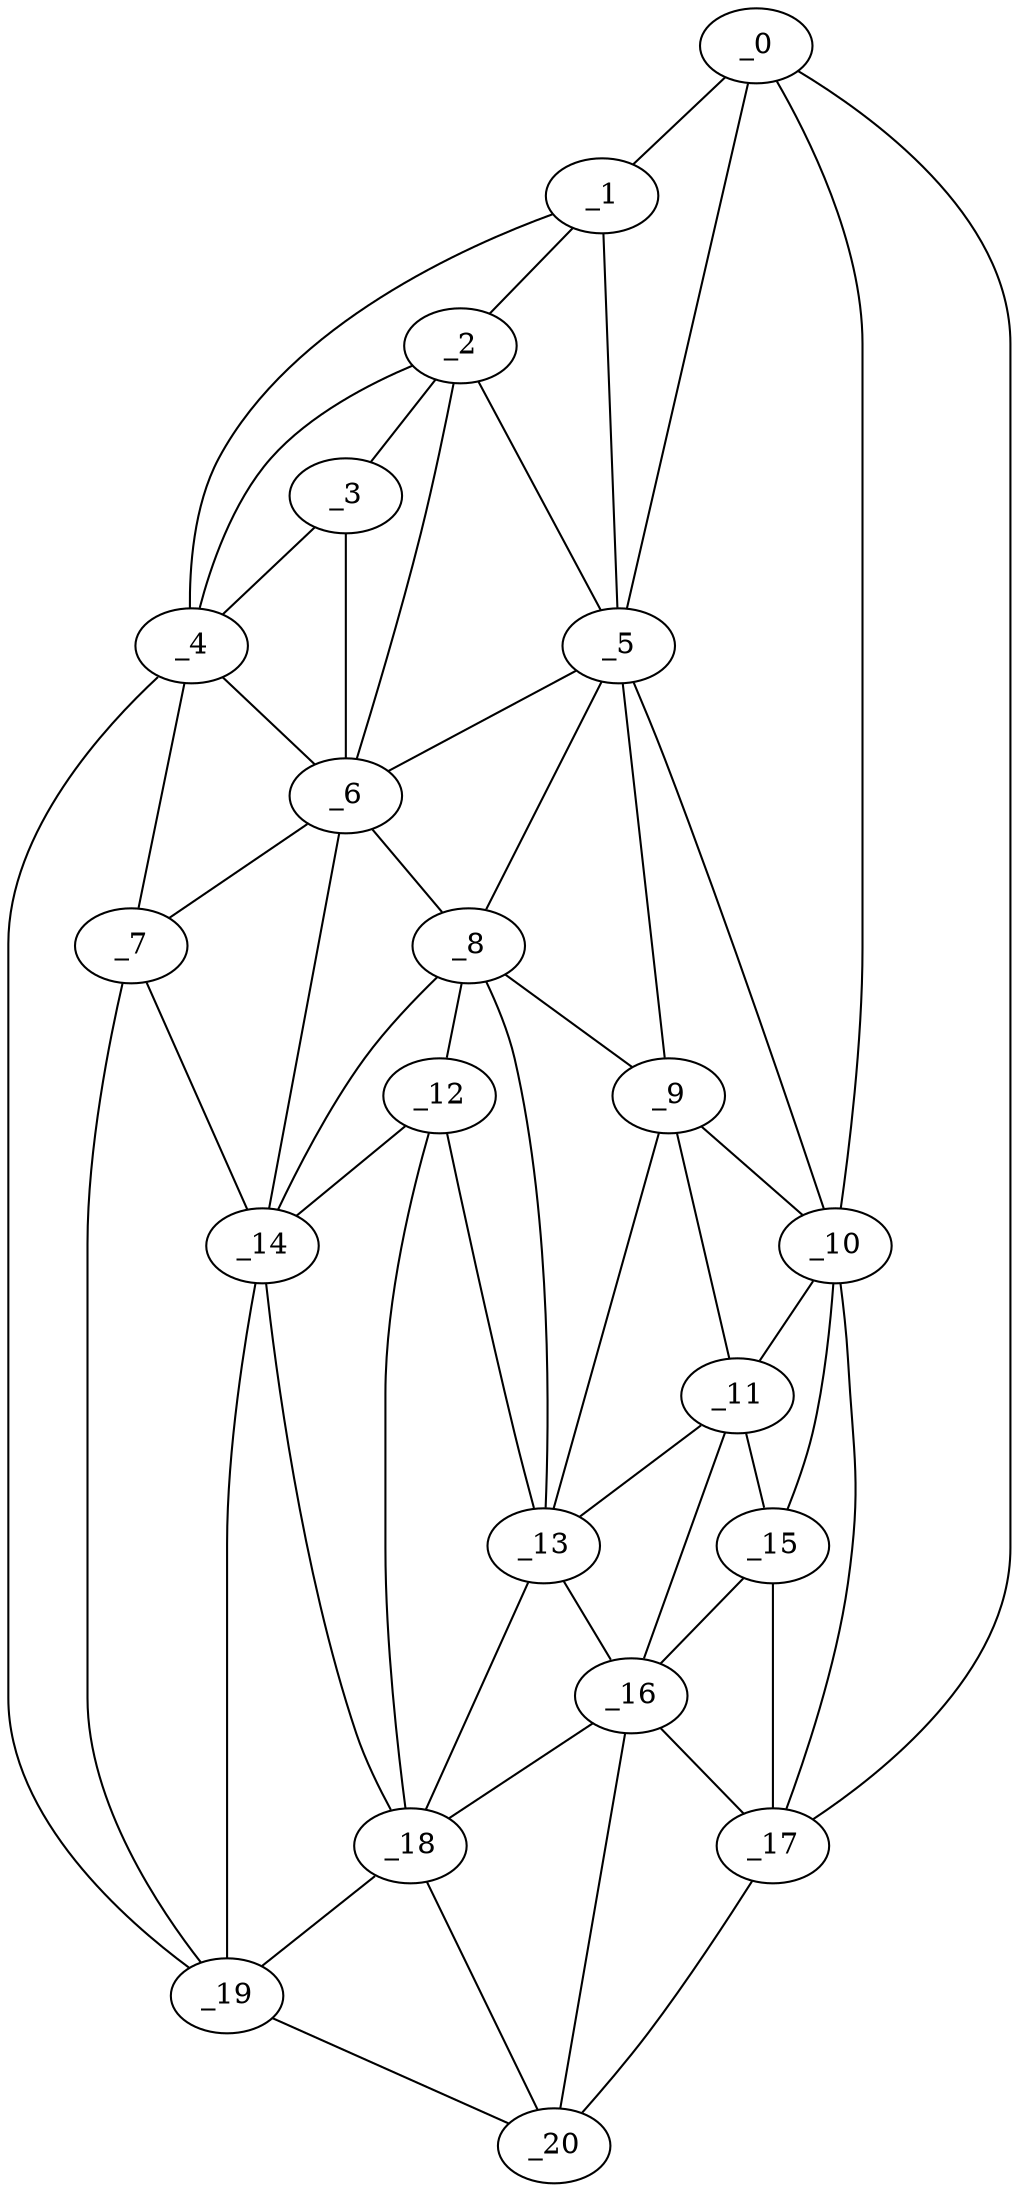 graph "obj28__65.gxl" {
	_0	 [x=3,
		y=92];
	_1	 [x=39,
		y=17];
	_0 -- _1	 [valence=1];
	_5	 [x=70,
		y=64];
	_0 -- _5	 [valence=1];
	_10	 [x=81,
		y=98];
	_0 -- _10	 [valence=1];
	_17	 [x=106,
		y=102];
	_0 -- _17	 [valence=1];
	_2	 [x=47,
		y=18];
	_1 -- _2	 [valence=2];
	_4	 [x=66,
		y=12];
	_1 -- _4	 [valence=1];
	_1 -- _5	 [valence=2];
	_3	 [x=55,
		y=18];
	_2 -- _3	 [valence=1];
	_2 -- _4	 [valence=2];
	_2 -- _5	 [valence=1];
	_6	 [x=72,
		y=29];
	_2 -- _6	 [valence=1];
	_3 -- _4	 [valence=2];
	_3 -- _6	 [valence=2];
	_4 -- _6	 [valence=1];
	_7	 [x=75,
		y=15];
	_4 -- _7	 [valence=1];
	_19	 [x=126,
		y=2];
	_4 -- _19	 [valence=1];
	_5 -- _6	 [valence=2];
	_8	 [x=80,
		y=56];
	_5 -- _8	 [valence=2];
	_9	 [x=80,
		y=70];
	_5 -- _9	 [valence=1];
	_5 -- _10	 [valence=2];
	_6 -- _7	 [valence=2];
	_6 -- _8	 [valence=1];
	_14	 [x=94,
		y=44];
	_6 -- _14	 [valence=2];
	_7 -- _14	 [valence=1];
	_7 -- _19	 [valence=2];
	_8 -- _9	 [valence=2];
	_12	 [x=90,
		y=57];
	_8 -- _12	 [valence=1];
	_13	 [x=91,
		y=65];
	_8 -- _13	 [valence=2];
	_8 -- _14	 [valence=2];
	_9 -- _10	 [valence=1];
	_11	 [x=87,
		y=80];
	_9 -- _11	 [valence=2];
	_9 -- _13	 [valence=1];
	_10 -- _11	 [valence=2];
	_15	 [x=94,
		y=88];
	_10 -- _15	 [valence=2];
	_10 -- _17	 [valence=2];
	_11 -- _13	 [valence=2];
	_11 -- _15	 [valence=1];
	_16	 [x=101,
		y=87];
	_11 -- _16	 [valence=2];
	_12 -- _13	 [valence=2];
	_12 -- _14	 [valence=1];
	_18	 [x=120,
		y=53];
	_12 -- _18	 [valence=2];
	_13 -- _16	 [valence=2];
	_13 -- _18	 [valence=1];
	_14 -- _18	 [valence=2];
	_14 -- _19	 [valence=2];
	_15 -- _16	 [valence=2];
	_15 -- _17	 [valence=1];
	_16 -- _17	 [valence=2];
	_16 -- _18	 [valence=2];
	_20	 [x=126,
		y=89];
	_16 -- _20	 [valence=2];
	_17 -- _20	 [valence=1];
	_18 -- _19	 [valence=1];
	_18 -- _20	 [valence=2];
	_19 -- _20	 [valence=1];
}
